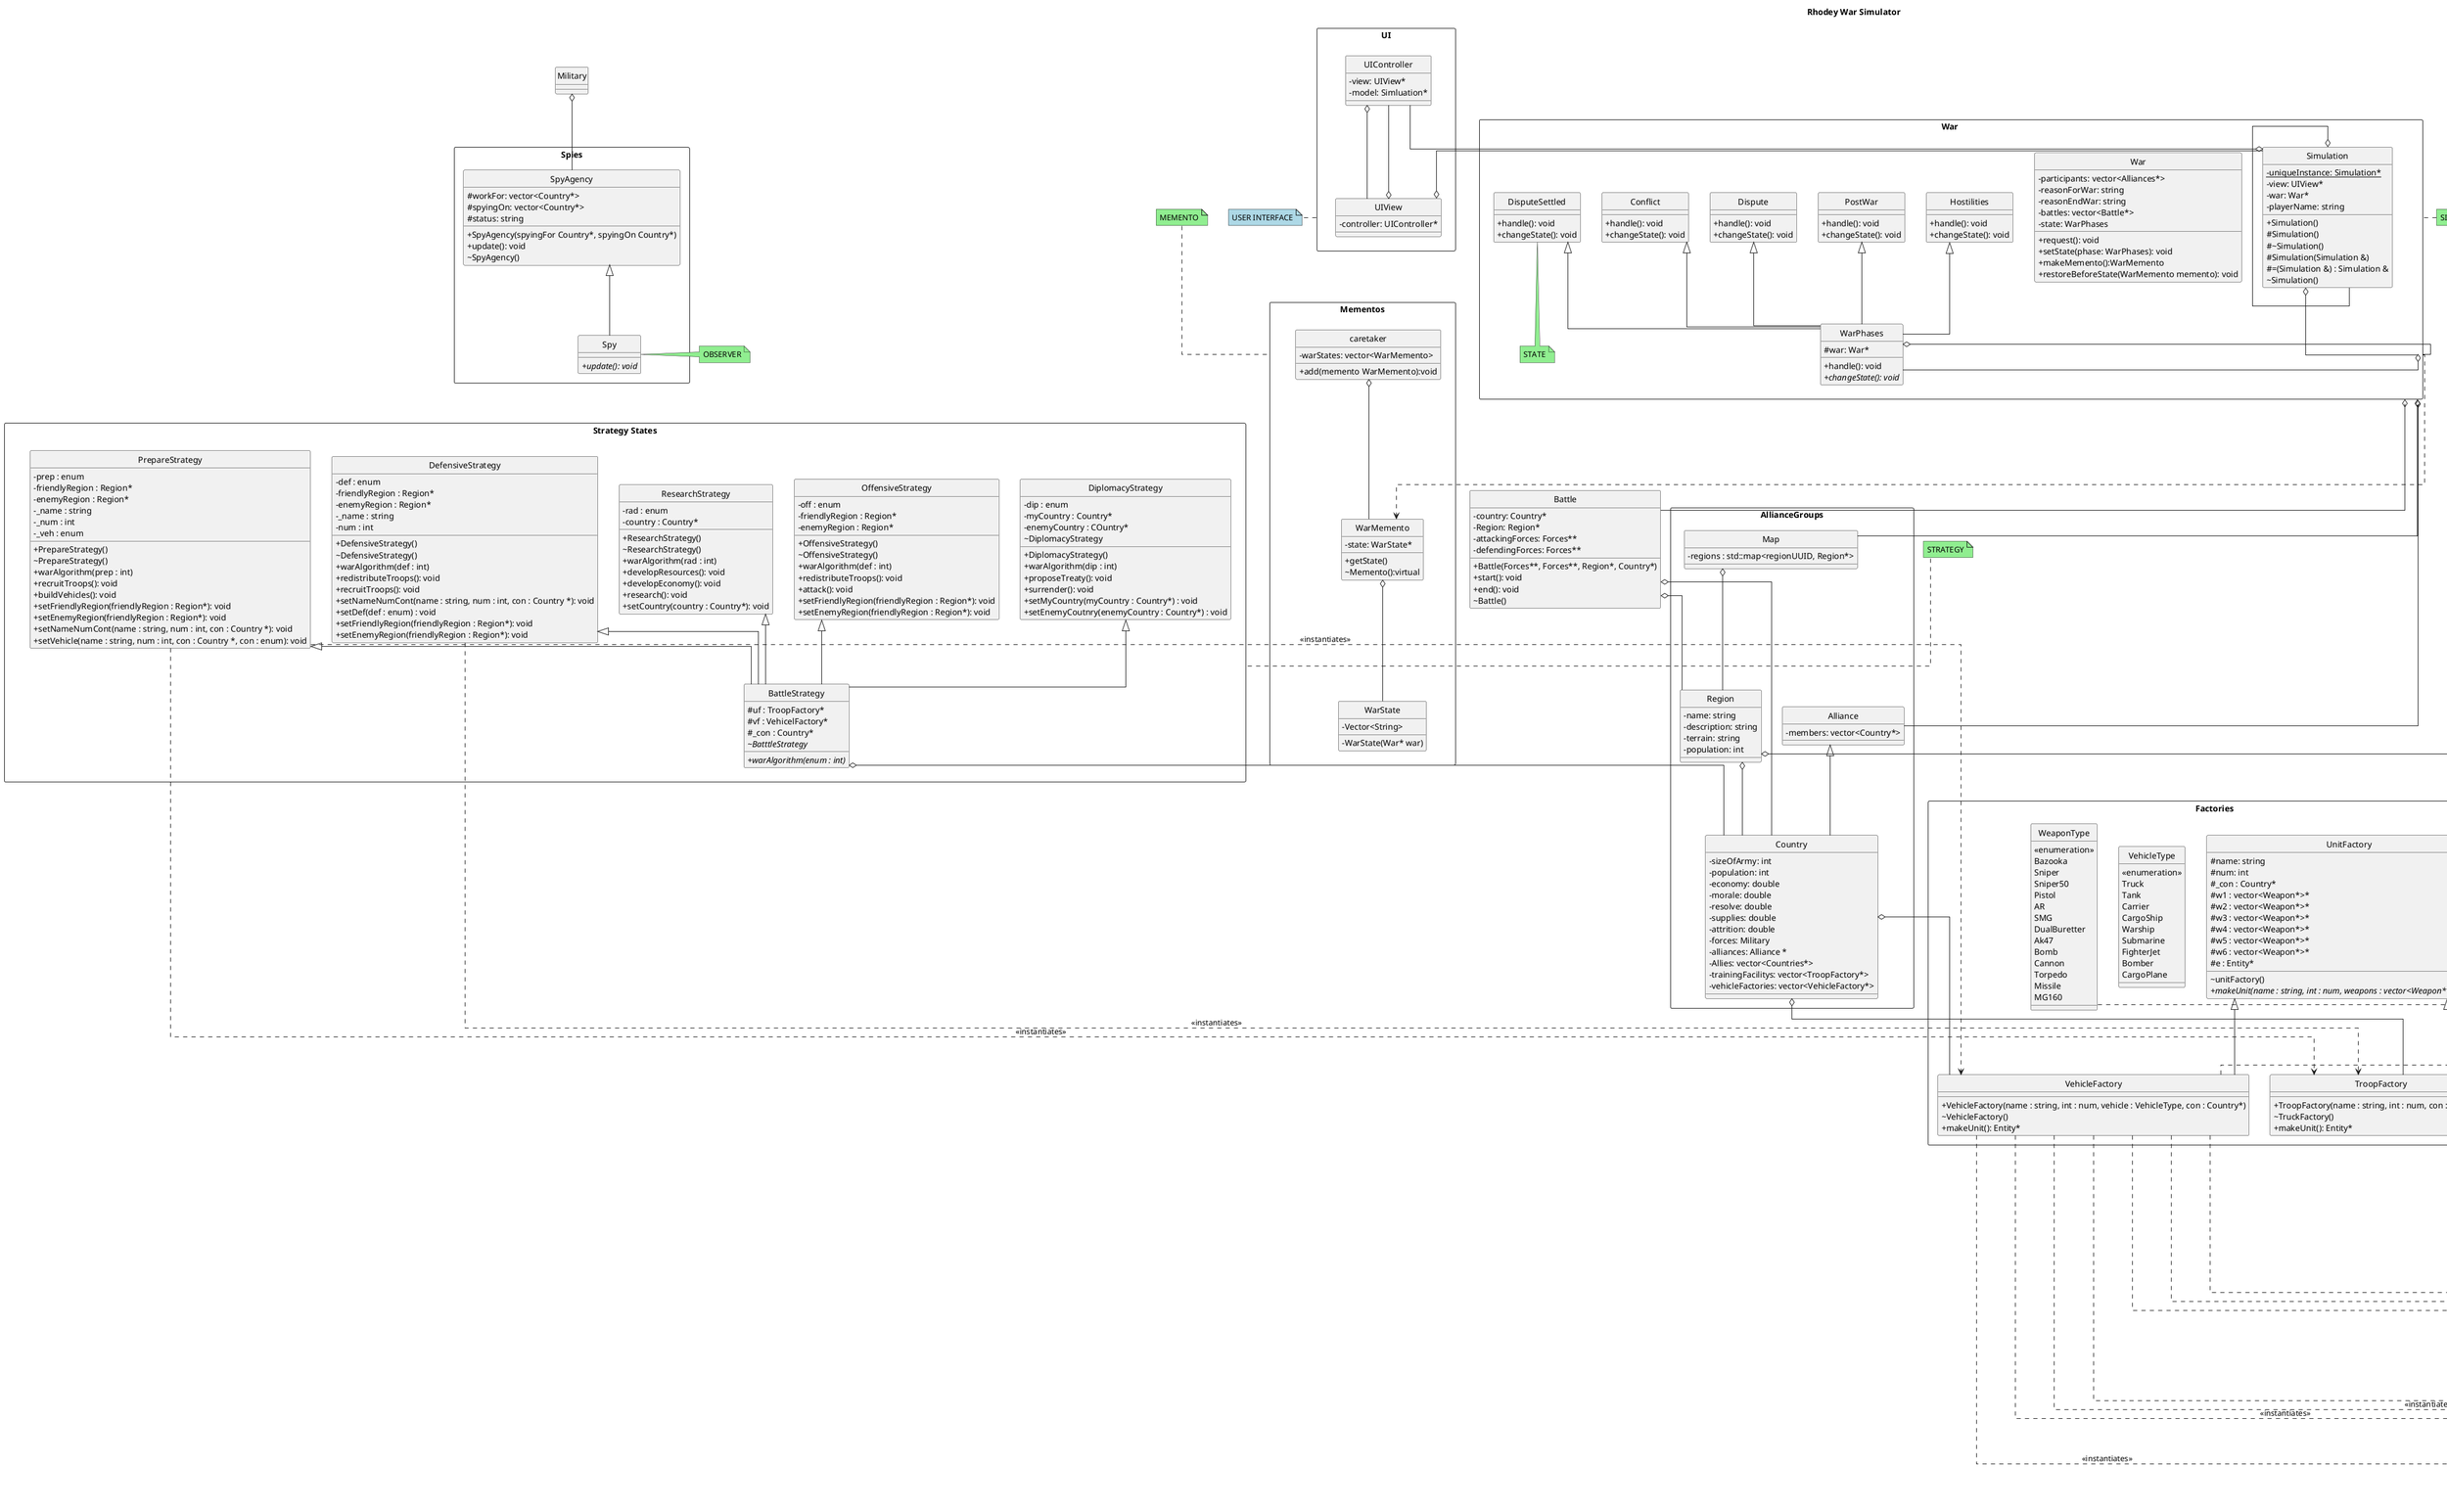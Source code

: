 !include <font-awesome/common>
@startuml Rhodey Class Diagram
skinparam classAttributeIconSize 0
title Rhodey War Simulator
hide circle
skinparam linetype ortho

' ===== CLASSES =====

rectangle UI as UI {
    class UIView {
        - controller: UIController*
    }
    class UIController {
        - view: UIView*
        - model: Simluation*
    }
}
note bottom of UI #lightblue : USER INTERFACE

rectangle "AllianceGroups" {
    class Alliance {
        - members: vector<Country*>
    }

    ' class Conglomerate{
        ' - name: string
        ' + add(Conglomerate)*: void
        ' + print(): void
        ' + ~Conglomerate()
    ' }

    class Country {
        - sizeOfArmy: int
        - population: int
        - economy: double
        - morale: double
        - resolve: double
        - supplies: double
        - attrition: double
        - forces: Military
        - alliances: Alliance *
        - Allies: vector<Countries*>
        - trainingFacilitys: vector<TroopFactory*>
        - vehicleFactories: vector<VehicleFactory*>
    }

    class Region {
        - name: string
        - description: string
        - terrain: string
        - population: int
    }

    class Map {
        - regions : std::map<regionUUID, Region*>
    }
}



rectangle "War " as War {

    class Simulation {
        + Simulation()
        {static} - uniqueInstance: Simulation*
        # Simulation()
        #~Simulation()
        #Simulation(Simulation &)
        #=(Simulation &) : Simulation &
        - view: UIView*
        - war: War*
        - playerName: string
        ~Simulation()

    }

    class War{
        - participants: vector<Alliances*>
        - reasonForWar: string
        - reasonEndWar: string
        - battles: vector<Battle*>
        - state: WarPhases
        + request(): void
        + setState(phase: WarPhases): void
        + makeMemento():WarMemento
        + restoreBeforeState(WarMemento memento): void
    }



    class WarPhases {
        #war: War*
        + handle(): void
        {abstract} + changeState(): void
    }

    class Dispute {
        + handle(): void
        + changeState(): void
    }

    class Conflict {
        + handle(): void
        + changeState(): void
    }

    class Hostilities {
        + handle(): void
        + changeState(): void
    }

    class PostWar {
        + handle(): void
        + changeState(): void
    }

    class DisputeSettled {
        + handle(): void
        + changeState(): void
    }
    note bottom #lightgreen : STATE
}
note top of War #lightgreen : SINGLETON


    class Forces {
        - name: string
        - army: Army*
        - navy: Navy*
        - airforce: Airforce*
        - Region: Region*
        {abstract} + move(): void
        ~Military()
    }


    rectangle Spies {

        class SpyAgency {
            # workFor: vector<Country*>
            # spyingOn: vector<Country*>
            # status: string
            + SpyAgency(spyingFor Country*, spyingOn Country*)
            + update(): void
            ~SpyAgency()
        }

        class Spy {
            {abstract} + update(): void
        }

    }
    note right #lightgreen : OBSERVER






'==== Factory method ===='
rectangle "Factories" {
    class UnitFactory{
        # name: string
        # num: int
        # _con : Country*
        # w1 : vector<Weapon*>*
        # w2 : vector<Weapon*>*
        # w3 : vector<Weapon*>*
        # w4 : vector<Weapon*>*
        # w5 : vector<Weapon*>*
        # w6 : vector<Weapon*>*
        # e : Entity*
        ~ unitFactory()
        + {abstract} makeUnit(name : string, int : num, weapons : vector<Weapon*>*): Entity*

    }

    class VehicleFactory {
        + VehicleFactory(name : string, int : num, vehicle : VehicleType, con : Country*)
        ~ VehicleFactory()
        + makeUnit(): Entity*
    }

    class TroopFactory {
        + TroopFactory(name : string, int : num, con : Country*)
        ~ TruckFactory()
        + makeUnit(): Entity*
    }

    enum VehicleType {
        <<enumeration>>
        Truck
        Tank
        Carrier
        CargoShip
        Warship
        Submarine
        FighterJet
        Bomber
        CargoPlane
    }

    enum WeaponType {
        <<enumeration>>
        Bazooka
        Sniper
        Sniper50
        Pistol
        AR
        SMG
        DualBuretter
        Ak47 
        Bomb
        Cannon 
        Torpedo
        Missile
        MG160
    }
}
note bottom #lightgreen : ABSTRACT FACTORY

class Battle {
    - country: Country*
    - Region: Region*
    - attackingForces: Forces**
    - defendingForces: Forces**
    + Battle(Forces~**, Forces~**, Region*, Country*)
    + start(): void
    + end(): void
    ~Battle()
}


'==== Entities ===='
rectangle "Entities" {

    class Entity {
        - name: string
        - hp: int
        - dmg: int
        - weapons: Weapon**
        + Entity()
        {abstract} + attack(): void
        {abstract} + defend(): void
        {abstract} + clone(): Entity
    }
    note bottom #lightgreen : PROTOTYPE

    class Vehicle {
        - capacity: int
        + Vehicle()
        {abstract} + attack(): void
        {abstract} + defend(): void
        {abstract} + clone(): Vehicle
    }

    class GroundVehicle {
        + GroundVehicle()
        {abstract} + attack(): void
        {abstract} + defend(): void
        {abstract} + clone(): GroundVehicle
    }

    class Truck {
        + Truck()
        + attack(): void
        + defend(): void
        + clone(): GroundVehicle
    }

    class Tank {
        + Tank()
        + attack(): void
        + defend(): void
        + clone(): GroundVehicle
    }

    class AirVehicle {
        + AirVehicle()
        {abstract} + attack(): void
        {abstract} + defend(): void
        {abstract} + clone(): AirVehicle
    }

    class FighterJet {
        + FighterJet()
        + attack(): void
        + defend(): void
        + clone(): AirVehicle
    }

    class Bomber {
        + Bomber()
        + attack(): void
        + defend(): void
        + clone(): AirVehicle
    }

    class CargoPlane {
        + CargoPlane()
        + attack(): void
        + defend(): void
        + clone(): AirVehicle
    }

    class WaterVehicle {
        + WaterVehicle()
        {abstract} + attack(): void
        {abstract} + defend(): void
        {abstract} + clone(): WaterVehicle
    }

    class CargoShip {
        + CargoShip()
        + attack(): void
        + defend(): void
        + clone(): WaterVehicle
    }

    class Warship {
        + Warship()
        + attack(): void
        + defend(): void
        + clone(): WaterVehicle
    }

    class Submarine {
        + Submarine()
        + attack(): void
        + defend(): void
        + clone(): WaterVehicle
    }

    class Carrier {
        + Carrier()
        + attack(): void
        + defend(): void
        + clone(): WaterVehicle
    }

    class Troop {
        + Troop()
        {abstract} + attack(): void
        {abstract} + defend(): void
        {abstract} + clone(): Troop
    }

    class Weapon {
        - weaponName: string
        - dmg: int
    }
}
note bottom #lightgreen : TEMPLATE METHOD


'==== Different strategy states ===='
rectangle "Strategy States" as StratStates {
    class BattleStrategy {
        # uf : TroopFactory* 
        # vf : VehicelFactory* 
        # _con : Country* 
        {abstract} + warAlgorithm(enum : int) 
        {abstract} ~BatttleStrategy
    }

    class DefensiveStrategy {
        - def : enum 
        - friendlyRegion : Region* 
        - enemyRegion : Region* 
        - _name : string 
        - num : int 
        + DefensiveStrategy()
        ~ DefensiveStrategy()
        + warAlgorithm(def : int)
        + redistributeTroops(): void
        + recruitTroops(): void
        + setNameNumCont(name : string, num : int, con : Country *): void
        + setDef(def : enum) : void
        + setFriendlyRegion(friendlyRegion : Region*): void
        + setEnemyRegion(friendlyRegion : Region*): void
    }
    
    class OffensiveStrategy {
        - off : enum 
        - friendlyRegion : Region* 
        - enemyRegion : Region*
        + OffensiveStrategy() 
        ~ OffensiveStrategy()
        + warAlgorithm(def : int)
        + redistributeTroops(): void
        + attack(): void
        + setFriendlyRegion(friendlyRegion : Region*): void
        + setEnemyRegion(friendlyRegion : Region*): void
    }

    class ResearchStrategy {
        - rad : enum
        - country : Country*
        + ResearchStrategy()
        ~ ResearchStrategy()
        + warAlgorithm(rad : int)
        + developResources(): void
        + developEconomy(): void
        + research(): void
        + setCountry(country : Country*): void
    }

    class PrepareStrategy {
        - prep : enum 
        - friendlyRegion : Region* 
        - enemyRegion : Region*
        - _name : string 
        - _num : int 
        - _veh : enum
        + PrepareStrategy()
        ~ PrepareStrategy()
        + warAlgorithm(prep : int)
        + recruitTroops(): void
        + buildVehicles(): void
        + setFriendlyRegion(friendlyRegion : Region*): void
        + setEnemyRegion(friendlyRegion : Region*): void
        + setNameNumCont(name : string, num : int, con : Country *): void
        + setVehicle(name : string, num : int, con : Country *, con : enum): void
    }

    class DiplomacyStrategy{
        - dip : enum
        - myCountry : Country*
        - enemyCountry : COuntry*
        + DiplomacyStrategy()
        ~ DiplomacyStrategy
        + warAlgorithm(dip : int)
        + proposeTreaty(): void
        + surrender(): void
        + setMyCountry(myCountry : Country*) : void
        + setEnemyCoutnry(enemyCountry : Country*) : void
    }
}
note right of StratStates #lightgreen : STRATEGY




rectangle "Mementos" as Mementos {
    class WarMemento{
        +getState()
        -state: WarState*
        ~Memento():virtual
    }
    class caretaker {
        - warStates: vector<WarMemento>
        + add(memento WarMemento):void

    }

    class WarState {

        - Vector<String>
        - WarState(War* war)
    }
}
note top of Mementos #lightgreen : MEMENTO

' ===== RELATIONSHIPS =====
Simulation o- War
Simulation o- Simulation

Entity o- Weapon
Entity <|-- Troop
Entity <|-- Vehicle
Vehicle <|-- GroundVehicle
Vehicle <|-- AirVehicle
Vehicle <|-- WaterVehicle
GroundVehicle <|-- Truck
GroundVehicle <|-- Tank
AirVehicle <|-- FighterJet
AirVehicle <|-- Bomber
AirVehicle <|-- CargoPlane
WaterVehicle <|-- CargoShip
WaterVehicle <|-- Warship
WaterVehicle <|-- Submarine
WaterVehicle <|-- Carrier


UnitFactory <|-- VehicleFactory
UnitFactory <|-- TroopFactory
VehicleFactory ..> Truck : <<instantiates>>
VehicleFactory ..> Tank : <<instantiates>>
VehicleFactory ..> Warship : <<instantiates>>
VehicleFactory ..> Submarine : <<instantiates>>
VehicleFactory ..> Carrier : <<instantiates>>
VehicleFactory ..> CargoShip : <<instantiates>>
VehicleFactory ..> Bomber : <<instantiates>>
VehicleFactory ..> CargoPlane : <<instantiates>>
TroopFactory   ..> Troop : <<instantiates>>
DefensiveStrategy ..> TroopFactory : <<instantiates>>
PrepareStrategy ..> TroopFactory : <<instantiates>>
PrepareStrategy ..> VehicleFactory : <<instantiates>>

War ..> WarMemento
caretaker o-- WarMemento
WarMemento o-- WarState

Forces o-- Entity

Country o-- VehicleFactory
Country o-- TroopFactory

Battle o-- Country

SpyAgency <|-- Spy
Military o-- SpyAgency

Alliance <|-- Country
War o-- Alliance
BattleStrategy o-- Country
DefensiveStrategy <|-- BattleStrategy
OffensiveStrategy <|-- BattleStrategy
ResearchStrategy <|-- BattleStrategy
PrepareStrategy <|-- BattleStrategy
DiplomacyStrategy <|-- BattleStrategy

Dispute <|-- WarPhases
Conflict <|-- WarPhases
Hostilities <|-- WarPhases
PostWar <|-- WarPhases
DisputeSettled <|-- WarPhases

War o-l- WarPhases
WarPhases o- War
War o-- Battle

War o-- Map
Map o-- Region
Region o-- Country
Region o-- Forces
Battle o-- Region
' UI Model View Controller
UIView -u-o UIController
UIController -d-o UIView
UIController -r-o Simulation
Simulation -r-o UIView

@enduml